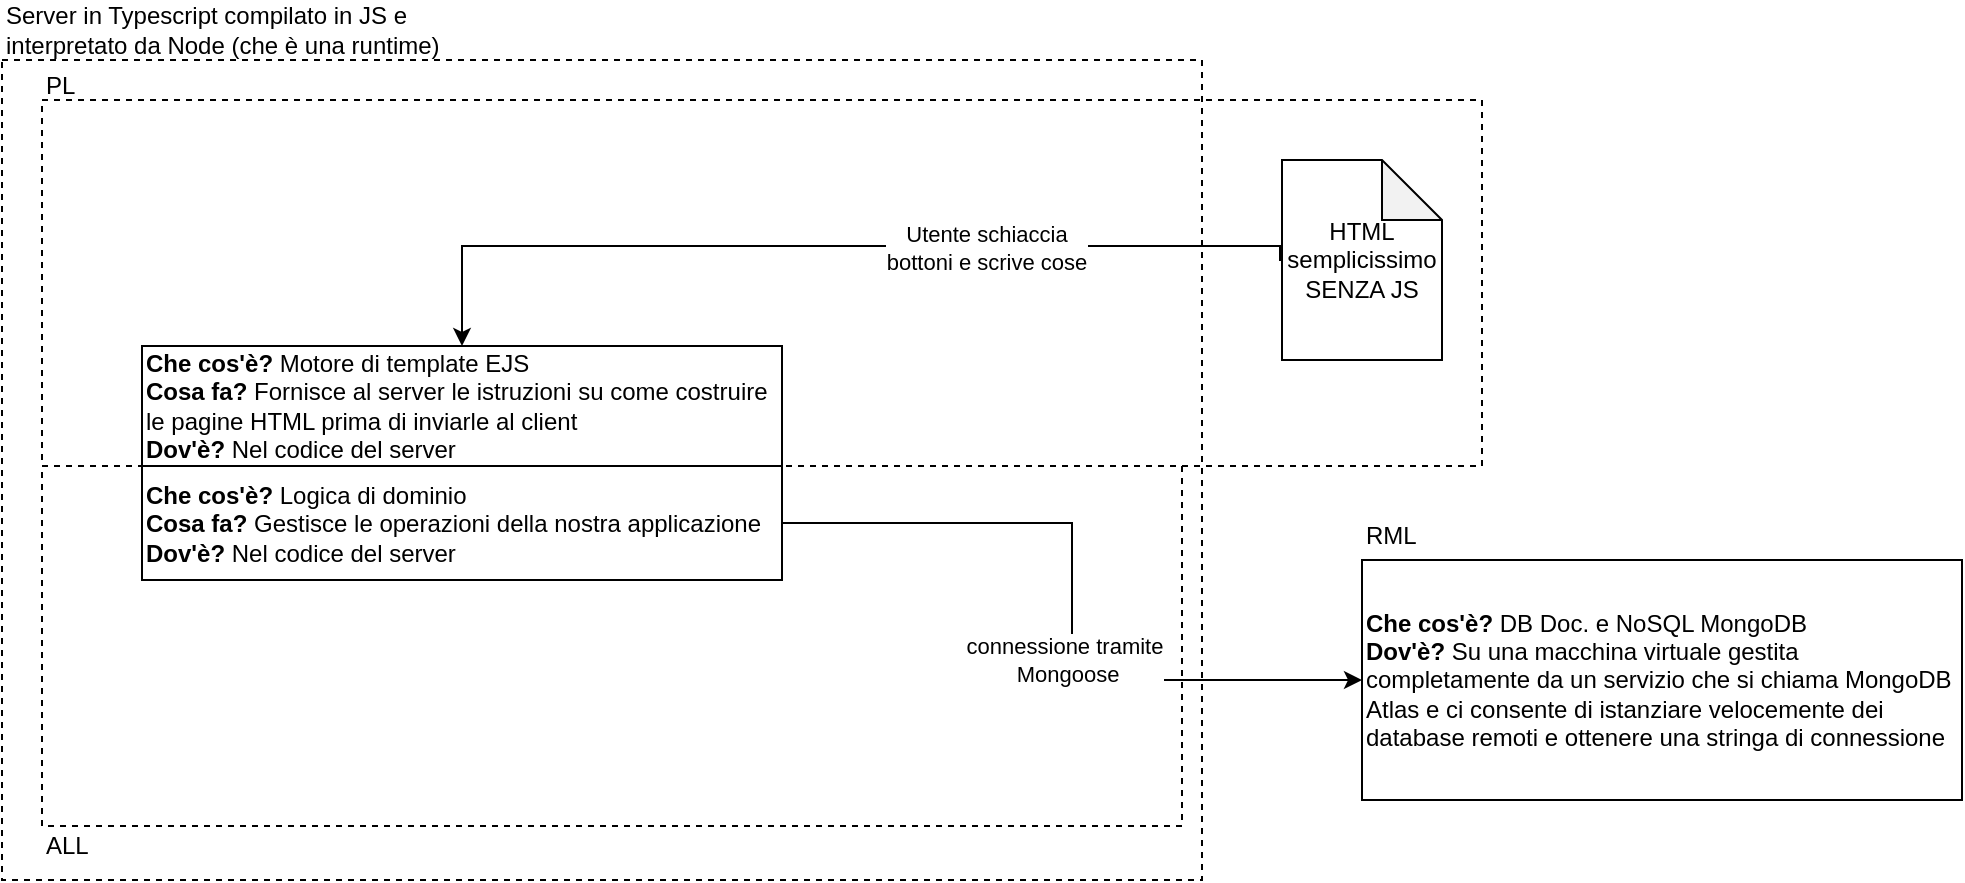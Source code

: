 <mxfile version="14.5.7" type="github">
  <diagram id="PECROV6HsEnca7NtodL6" name="Page-1">
    <mxGraphModel dx="1221" dy="692" grid="1" gridSize="10" guides="1" tooltips="1" connect="1" arrows="1" fold="1" page="1" pageScale="1" pageWidth="1654" pageHeight="1169" math="0" shadow="0">
      <root>
        <mxCell id="0" />
        <mxCell id="1" parent="0" />
        <mxCell id="GhwxT5g6z13AvjHOPLht-22" value="" style="rounded=0;whiteSpace=wrap;html=1;fillColor=none;dashed=1;" vertex="1" parent="1">
          <mxGeometry x="250" y="40" width="600" height="410" as="geometry" />
        </mxCell>
        <mxCell id="GhwxT5g6z13AvjHOPLht-20" value="" style="rounded=0;whiteSpace=wrap;html=1;fillColor=none;dashed=1;" vertex="1" parent="1">
          <mxGeometry x="270" y="243" width="570" height="180" as="geometry" />
        </mxCell>
        <mxCell id="GhwxT5g6z13AvjHOPLht-18" value="" style="rounded=0;whiteSpace=wrap;html=1;fillColor=none;dashed=1;" vertex="1" parent="1">
          <mxGeometry x="270" y="60" width="720" height="183" as="geometry" />
        </mxCell>
        <mxCell id="GhwxT5g6z13AvjHOPLht-1" value="&lt;b&gt;Che cos&#39;è? &lt;/b&gt;Motore di template EJS&lt;br&gt;&lt;b&gt;Cosa fa?&lt;/b&gt;&amp;nbsp;Fornisce al server le istruzioni su come costruire le pagine HTML prima di inviarle al client&lt;br&gt;&lt;b&gt;Dov&#39;è?&lt;/b&gt;&amp;nbsp;Nel codice del server" style="rounded=0;whiteSpace=wrap;html=1;align=left;" vertex="1" parent="1">
          <mxGeometry x="320" y="183" width="320" height="60" as="geometry" />
        </mxCell>
        <mxCell id="GhwxT5g6z13AvjHOPLht-6" style="edgeStyle=orthogonalEdgeStyle;rounded=0;orthogonalLoop=1;jettySize=auto;html=1;exitX=1;exitY=0.5;exitDx=0;exitDy=0;entryX=0;entryY=0.5;entryDx=0;entryDy=0;" edge="1" parent="1" source="GhwxT5g6z13AvjHOPLht-2" target="GhwxT5g6z13AvjHOPLht-3">
          <mxGeometry relative="1" as="geometry" />
        </mxCell>
        <mxCell id="GhwxT5g6z13AvjHOPLht-7" value="connessione tramite&lt;br&gt;&amp;nbsp;Mongoose" style="edgeLabel;html=1;align=center;verticalAlign=middle;resizable=0;points=[];" vertex="1" connectable="0" parent="GhwxT5g6z13AvjHOPLht-6">
          <mxGeometry x="0.205" y="1" relative="1" as="geometry">
            <mxPoint x="-5.65" y="-9" as="offset" />
          </mxGeometry>
        </mxCell>
        <mxCell id="GhwxT5g6z13AvjHOPLht-2" value="&lt;b&gt;Che cos&#39;è? &lt;/b&gt;Logica di dominio&lt;br&gt;&lt;b&gt;Cosa fa?&lt;/b&gt;&amp;nbsp;Gestisce le operazioni della nostra applicazione&lt;br&gt;&lt;b&gt;Dov&#39;è? &lt;/b&gt;Nel codice del server" style="rounded=0;whiteSpace=wrap;html=1;align=left;" vertex="1" parent="1">
          <mxGeometry x="320" y="243" width="320" height="57" as="geometry" />
        </mxCell>
        <mxCell id="GhwxT5g6z13AvjHOPLht-3" value="&lt;b&gt;Che cos&#39;è? &lt;/b&gt;DB Doc. e NoSQL MongoDB&lt;br&gt;&lt;b&gt;Dov&#39;è? &lt;/b&gt;Su una macchina virtuale gestita completamente da un servizio che si chiama MongoDB Atlas e ci consente di istanziare velocemente dei database remoti e ottenere una stringa di connessione" style="rounded=0;whiteSpace=wrap;html=1;align=left;" vertex="1" parent="1">
          <mxGeometry x="930" y="290" width="300" height="120" as="geometry" />
        </mxCell>
        <mxCell id="GhwxT5g6z13AvjHOPLht-5" value="RML" style="text;html=1;strokeColor=none;fillColor=none;align=left;verticalAlign=middle;whiteSpace=wrap;rounded=0;" vertex="1" parent="1">
          <mxGeometry x="930" y="268" width="40" height="20" as="geometry" />
        </mxCell>
        <mxCell id="GhwxT5g6z13AvjHOPLht-12" style="edgeStyle=orthogonalEdgeStyle;rounded=0;orthogonalLoop=1;jettySize=auto;html=1;exitX=0;exitY=0.5;exitDx=0;exitDy=0;exitPerimeter=0;" edge="1" parent="1" source="GhwxT5g6z13AvjHOPLht-15">
          <mxGeometry relative="1" as="geometry">
            <mxPoint x="735" y="133" as="sourcePoint" />
            <mxPoint x="480" y="183" as="targetPoint" />
            <Array as="points">
              <mxPoint x="889" y="133" />
              <mxPoint x="480" y="133" />
            </Array>
          </mxGeometry>
        </mxCell>
        <mxCell id="GhwxT5g6z13AvjHOPLht-13" value="Utente schiaccia &lt;br&gt;bottoni e scrive cose" style="edgeLabel;html=1;align=center;verticalAlign=middle;resizable=0;points=[];" vertex="1" connectable="0" parent="GhwxT5g6z13AvjHOPLht-12">
          <mxGeometry x="-0.337" y="1" relative="1" as="geometry">
            <mxPoint as="offset" />
          </mxGeometry>
        </mxCell>
        <mxCell id="GhwxT5g6z13AvjHOPLht-15" value="HTML semplicissimo SENZA JS" style="shape=note;whiteSpace=wrap;html=1;backgroundOutline=1;darkOpacity=0.05;" vertex="1" parent="1">
          <mxGeometry x="890" y="90" width="80" height="100" as="geometry" />
        </mxCell>
        <mxCell id="GhwxT5g6z13AvjHOPLht-19" value="PL" style="text;html=1;strokeColor=none;fillColor=none;align=left;verticalAlign=middle;whiteSpace=wrap;rounded=0;" vertex="1" parent="1">
          <mxGeometry x="270" y="43" width="40" height="20" as="geometry" />
        </mxCell>
        <mxCell id="GhwxT5g6z13AvjHOPLht-21" value="ALL" style="text;html=1;strokeColor=none;fillColor=none;align=left;verticalAlign=middle;whiteSpace=wrap;rounded=0;" vertex="1" parent="1">
          <mxGeometry x="270" y="423" width="40" height="20" as="geometry" />
        </mxCell>
        <mxCell id="GhwxT5g6z13AvjHOPLht-23" value="Server in Typescript compilato in JS e interpretato da Node (che è una runtime)" style="text;html=1;strokeColor=none;fillColor=none;align=left;verticalAlign=middle;whiteSpace=wrap;rounded=0;" vertex="1" parent="1">
          <mxGeometry x="250" y="10" width="260" height="30" as="geometry" />
        </mxCell>
      </root>
    </mxGraphModel>
  </diagram>
</mxfile>
